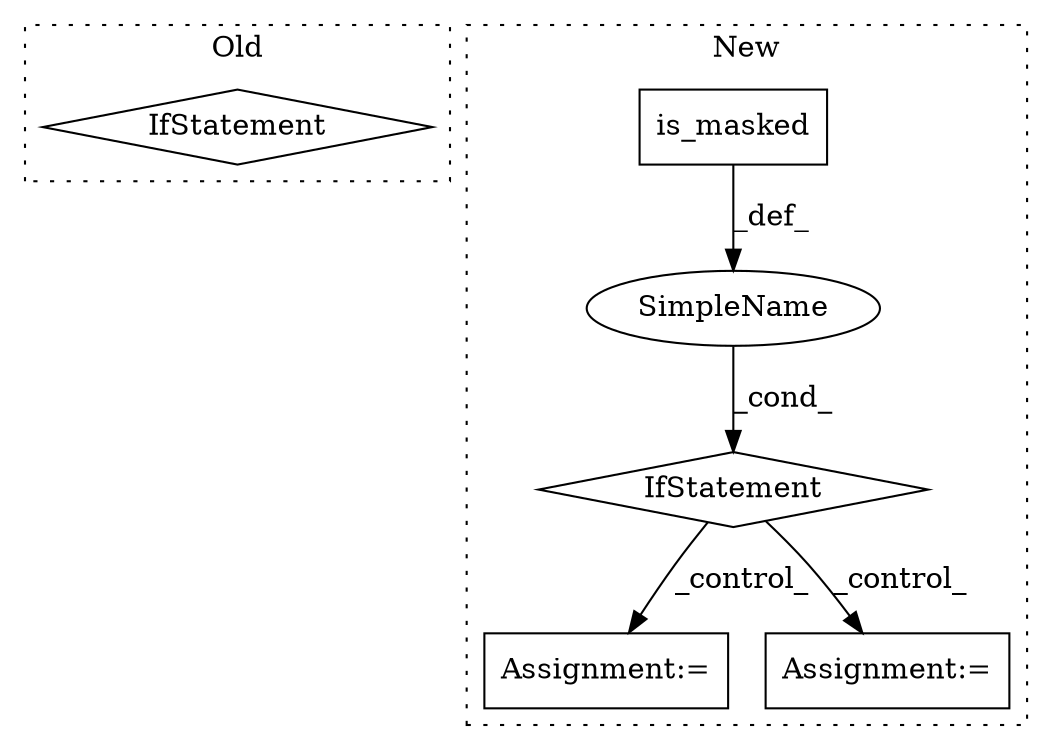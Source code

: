 digraph G {
subgraph cluster0 {
1 [label="IfStatement" a="25" s="2633,2660" l="4,2" shape="diamond"];
label = "Old";
style="dotted";
}
subgraph cluster1 {
2 [label="is_masked" a="32" s="2472" l="11" shape="box"];
3 [label="IfStatement" a="25" s="2457,2483" l="4,2" shape="diamond"];
4 [label="SimpleName" a="42" s="" l="" shape="ellipse"];
5 [label="Assignment:=" a="7" s="2578" l="1" shape="box"];
6 [label="Assignment:=" a="7" s="2536" l="2" shape="box"];
label = "New";
style="dotted";
}
2 -> 4 [label="_def_"];
3 -> 6 [label="_control_"];
3 -> 5 [label="_control_"];
4 -> 3 [label="_cond_"];
}